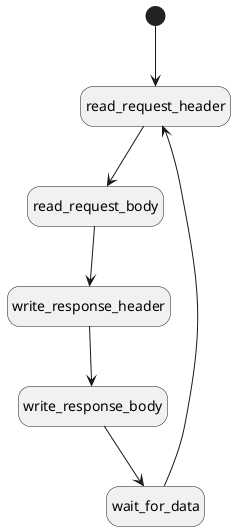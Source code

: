 @startuml
hide empty description
[*] --> read_request_header

read_request_header --> read_request_body

read_request_body --> write_response_header

write_response_header --> write_response_body

write_response_body --> wait_for_data

wait_for_data --> read_request_header

@enduml
